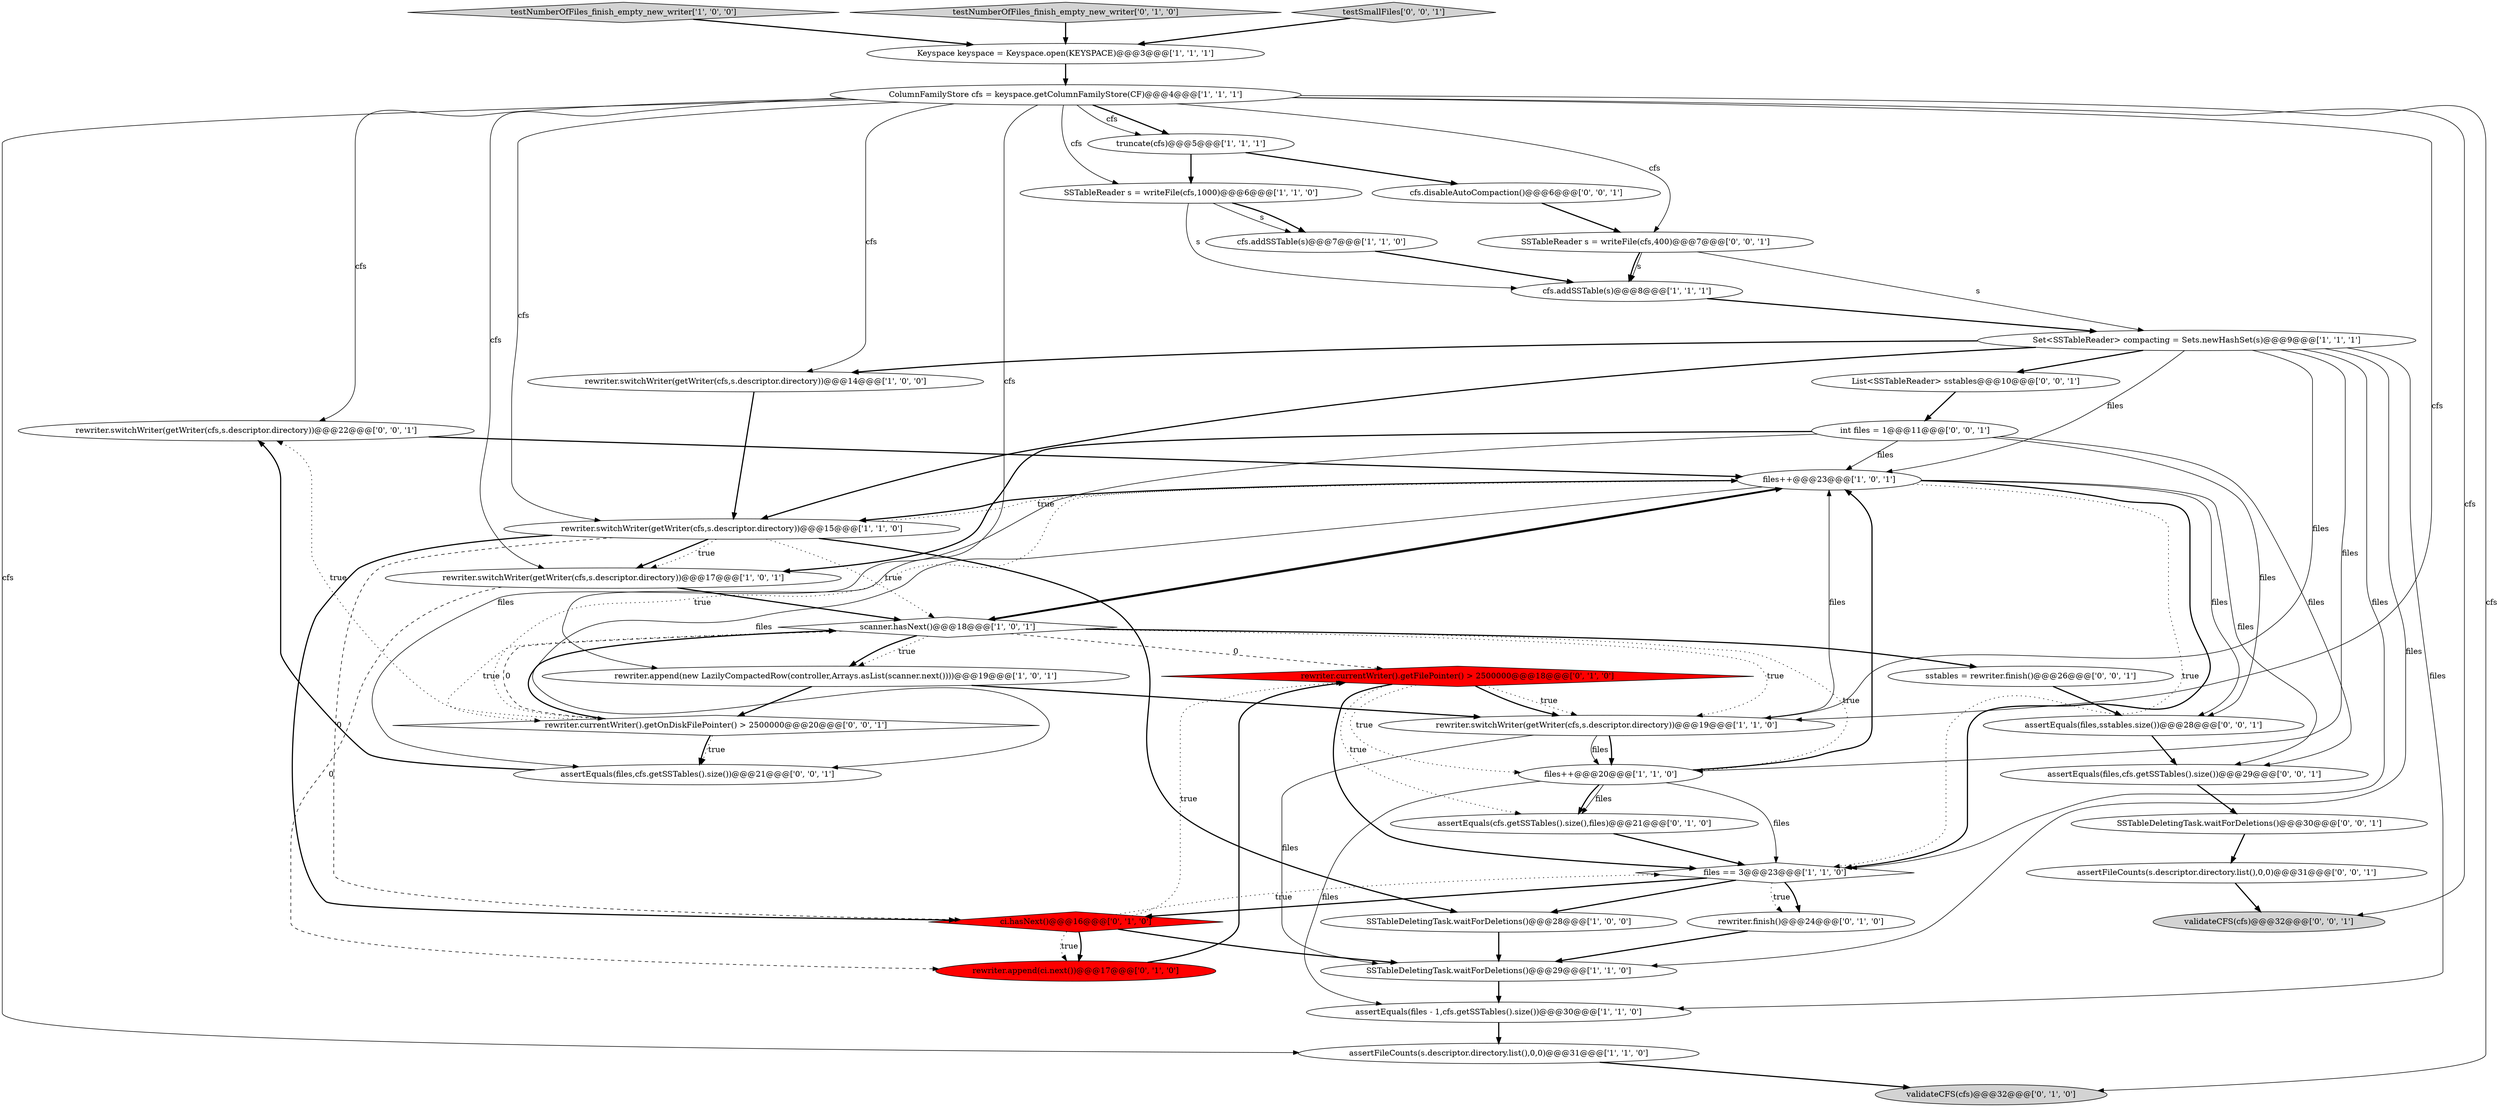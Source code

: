 digraph {
14 [style = filled, label = "testNumberOfFiles_finish_empty_new_writer['1', '0', '0']", fillcolor = lightgray, shape = diamond image = "AAA0AAABBB1BBB"];
31 [style = filled, label = "validateCFS(cfs)@@@32@@@['0', '0', '1']", fillcolor = lightgray, shape = ellipse image = "AAA0AAABBB3BBB"];
41 [style = filled, label = "rewriter.switchWriter(getWriter(cfs,s.descriptor.directory))@@@22@@@['0', '0', '1']", fillcolor = white, shape = ellipse image = "AAA0AAABBB3BBB"];
1 [style = filled, label = "rewriter.switchWriter(getWriter(cfs,s.descriptor.directory))@@@15@@@['1', '1', '0']", fillcolor = white, shape = ellipse image = "AAA0AAABBB1BBB"];
35 [style = filled, label = "sstables = rewriter.finish()@@@26@@@['0', '0', '1']", fillcolor = white, shape = ellipse image = "AAA0AAABBB3BBB"];
36 [style = filled, label = "assertEquals(files,cfs.getSSTables().size())@@@21@@@['0', '0', '1']", fillcolor = white, shape = ellipse image = "AAA0AAABBB3BBB"];
7 [style = filled, label = "truncate(cfs)@@@5@@@['1', '1', '1']", fillcolor = white, shape = ellipse image = "AAA0AAABBB1BBB"];
20 [style = filled, label = "files++@@@23@@@['1', '0', '1']", fillcolor = white, shape = ellipse image = "AAA0AAABBB1BBB"];
2 [style = filled, label = "rewriter.switchWriter(getWriter(cfs,s.descriptor.directory))@@@17@@@['1', '0', '1']", fillcolor = white, shape = ellipse image = "AAA0AAABBB1BBB"];
28 [style = filled, label = "rewriter.currentWriter().getOnDiskFilePointer() > 2500000@@@20@@@['0', '0', '1']", fillcolor = white, shape = diamond image = "AAA0AAABBB3BBB"];
39 [style = filled, label = "assertEquals(files,cfs.getSSTables().size())@@@29@@@['0', '0', '1']", fillcolor = white, shape = ellipse image = "AAA0AAABBB3BBB"];
23 [style = filled, label = "ci.hasNext()@@@16@@@['0', '1', '0']", fillcolor = red, shape = diamond image = "AAA1AAABBB2BBB"];
17 [style = filled, label = "files++@@@20@@@['1', '1', '0']", fillcolor = white, shape = ellipse image = "AAA0AAABBB1BBB"];
0 [style = filled, label = "Set<SSTableReader> compacting = Sets.newHashSet(s)@@@9@@@['1', '1', '1']", fillcolor = white, shape = ellipse image = "AAA0AAABBB1BBB"];
21 [style = filled, label = "testNumberOfFiles_finish_empty_new_writer['0', '1', '0']", fillcolor = lightgray, shape = diamond image = "AAA0AAABBB2BBB"];
9 [style = filled, label = "SSTableDeletingTask.waitForDeletions()@@@28@@@['1', '0', '0']", fillcolor = white, shape = ellipse image = "AAA0AAABBB1BBB"];
3 [style = filled, label = "rewriter.append(new LazilyCompactedRow(controller,Arrays.asList(scanner.next())))@@@19@@@['1', '0', '1']", fillcolor = white, shape = ellipse image = "AAA0AAABBB1BBB"];
16 [style = filled, label = "SSTableDeletingTask.waitForDeletions()@@@29@@@['1', '1', '0']", fillcolor = white, shape = ellipse image = "AAA0AAABBB1BBB"];
24 [style = filled, label = "validateCFS(cfs)@@@32@@@['0', '1', '0']", fillcolor = lightgray, shape = ellipse image = "AAA0AAABBB2BBB"];
34 [style = filled, label = "SSTableReader s = writeFile(cfs,400)@@@7@@@['0', '0', '1']", fillcolor = white, shape = ellipse image = "AAA0AAABBB3BBB"];
37 [style = filled, label = "assertFileCounts(s.descriptor.directory.list(),0,0)@@@31@@@['0', '0', '1']", fillcolor = white, shape = ellipse image = "AAA0AAABBB3BBB"];
26 [style = filled, label = "rewriter.append(ci.next())@@@17@@@['0', '1', '0']", fillcolor = red, shape = ellipse image = "AAA1AAABBB2BBB"];
12 [style = filled, label = "assertFileCounts(s.descriptor.directory.list(),0,0)@@@31@@@['1', '1', '0']", fillcolor = white, shape = ellipse image = "AAA0AAABBB1BBB"];
10 [style = filled, label = "SSTableReader s = writeFile(cfs,1000)@@@6@@@['1', '1', '0']", fillcolor = white, shape = ellipse image = "AAA0AAABBB1BBB"];
33 [style = filled, label = "int files = 1@@@11@@@['0', '0', '1']", fillcolor = white, shape = ellipse image = "AAA0AAABBB3BBB"];
27 [style = filled, label = "assertEquals(cfs.getSSTables().size(),files)@@@21@@@['0', '1', '0']", fillcolor = white, shape = ellipse image = "AAA0AAABBB2BBB"];
5 [style = filled, label = "rewriter.switchWriter(getWriter(cfs,s.descriptor.directory))@@@19@@@['1', '1', '0']", fillcolor = white, shape = ellipse image = "AAA0AAABBB1BBB"];
8 [style = filled, label = "rewriter.switchWriter(getWriter(cfs,s.descriptor.directory))@@@14@@@['1', '0', '0']", fillcolor = white, shape = ellipse image = "AAA0AAABBB1BBB"];
38 [style = filled, label = "SSTableDeletingTask.waitForDeletions()@@@30@@@['0', '0', '1']", fillcolor = white, shape = ellipse image = "AAA0AAABBB3BBB"];
19 [style = filled, label = "cfs.addSSTable(s)@@@7@@@['1', '1', '0']", fillcolor = white, shape = ellipse image = "AAA0AAABBB1BBB"];
6 [style = filled, label = "Keyspace keyspace = Keyspace.open(KEYSPACE)@@@3@@@['1', '1', '1']", fillcolor = white, shape = ellipse image = "AAA0AAABBB1BBB"];
30 [style = filled, label = "assertEquals(files,sstables.size())@@@28@@@['0', '0', '1']", fillcolor = white, shape = ellipse image = "AAA0AAABBB3BBB"];
40 [style = filled, label = "testSmallFiles['0', '0', '1']", fillcolor = lightgray, shape = diamond image = "AAA0AAABBB3BBB"];
22 [style = filled, label = "rewriter.finish()@@@24@@@['0', '1', '0']", fillcolor = white, shape = ellipse image = "AAA0AAABBB2BBB"];
32 [style = filled, label = "cfs.disableAutoCompaction()@@@6@@@['0', '0', '1']", fillcolor = white, shape = ellipse image = "AAA0AAABBB3BBB"];
25 [style = filled, label = "rewriter.currentWriter().getFilePointer() > 2500000@@@18@@@['0', '1', '0']", fillcolor = red, shape = diamond image = "AAA1AAABBB2BBB"];
29 [style = filled, label = "List<SSTableReader> sstables@@@10@@@['0', '0', '1']", fillcolor = white, shape = ellipse image = "AAA0AAABBB3BBB"];
15 [style = filled, label = "scanner.hasNext()@@@18@@@['1', '0', '1']", fillcolor = white, shape = diamond image = "AAA0AAABBB1BBB"];
13 [style = filled, label = "cfs.addSSTable(s)@@@8@@@['1', '1', '1']", fillcolor = white, shape = ellipse image = "AAA0AAABBB1BBB"];
18 [style = filled, label = "files == 3@@@23@@@['1', '1', '0']", fillcolor = white, shape = diamond image = "AAA0AAABBB1BBB"];
11 [style = filled, label = "assertEquals(files - 1,cfs.getSSTables().size())@@@30@@@['1', '1', '0']", fillcolor = white, shape = ellipse image = "AAA0AAABBB1BBB"];
4 [style = filled, label = "ColumnFamilyStore cfs = keyspace.getColumnFamilyStore(CF)@@@4@@@['1', '1', '1']", fillcolor = white, shape = ellipse image = "AAA0AAABBB1BBB"];
7->32 [style = bold, label=""];
40->6 [style = bold, label=""];
10->19 [style = bold, label=""];
4->10 [style = solid, label="cfs"];
17->18 [style = solid, label="files"];
32->34 [style = bold, label=""];
41->20 [style = bold, label=""];
9->16 [style = bold, label=""];
1->23 [style = bold, label=""];
33->20 [style = solid, label="files"];
8->1 [style = bold, label=""];
4->41 [style = solid, label="cfs"];
3->5 [style = bold, label=""];
15->25 [style = dashed, label="0"];
18->22 [style = bold, label=""];
23->18 [style = dotted, label="true"];
37->31 [style = bold, label=""];
4->2 [style = solid, label="cfs"];
15->20 [style = bold, label=""];
33->36 [style = solid, label="files"];
2->15 [style = bold, label=""];
0->8 [style = bold, label=""];
39->38 [style = bold, label=""];
20->18 [style = dotted, label="true"];
17->27 [style = bold, label=""];
2->26 [style = dashed, label="0"];
4->8 [style = solid, label="cfs"];
20->15 [style = bold, label=""];
34->0 [style = solid, label="s"];
17->20 [style = bold, label=""];
17->11 [style = solid, label="files"];
28->36 [style = bold, label=""];
15->28 [style = dashed, label="0"];
36->41 [style = bold, label=""];
0->11 [style = solid, label="files"];
0->29 [style = bold, label=""];
11->12 [style = bold, label=""];
28->36 [style = dotted, label="true"];
5->17 [style = bold, label=""];
15->35 [style = bold, label=""];
4->1 [style = solid, label="cfs"];
20->36 [style = solid, label="files"];
15->17 [style = dotted, label="true"];
15->3 [style = dotted, label="true"];
20->18 [style = bold, label=""];
6->4 [style = bold, label=""];
25->5 [style = dotted, label="true"];
19->13 [style = bold, label=""];
38->37 [style = bold, label=""];
1->15 [style = dotted, label="true"];
18->9 [style = bold, label=""];
14->6 [style = bold, label=""];
0->18 [style = solid, label="files"];
28->41 [style = dotted, label="true"];
13->0 [style = bold, label=""];
15->5 [style = dotted, label="true"];
27->18 [style = bold, label=""];
0->5 [style = solid, label="files"];
4->24 [style = solid, label="cfs"];
4->34 [style = solid, label="cfs"];
18->23 [style = bold, label=""];
22->16 [style = bold, label=""];
20->30 [style = solid, label="files"];
28->20 [style = dotted, label="true"];
25->18 [style = bold, label=""];
4->12 [style = solid, label="cfs"];
20->1 [style = bold, label=""];
12->24 [style = bold, label=""];
15->3 [style = bold, label=""];
10->13 [style = solid, label="s"];
5->16 [style = solid, label="files"];
4->7 [style = bold, label=""];
1->9 [style = bold, label=""];
17->27 [style = solid, label="files"];
15->28 [style = dotted, label="true"];
0->16 [style = solid, label="files"];
3->28 [style = bold, label=""];
33->30 [style = solid, label="files"];
0->20 [style = solid, label="files"];
4->7 [style = solid, label="cfs"];
20->39 [style = solid, label="files"];
0->1 [style = bold, label=""];
25->5 [style = bold, label=""];
1->2 [style = bold, label=""];
35->30 [style = bold, label=""];
1->23 [style = dashed, label="0"];
33->39 [style = solid, label="files"];
1->20 [style = dotted, label="true"];
23->25 [style = dotted, label="true"];
33->2 [style = bold, label=""];
5->20 [style = solid, label="files"];
18->22 [style = dotted, label="true"];
10->19 [style = solid, label="s"];
23->16 [style = bold, label=""];
16->11 [style = bold, label=""];
28->15 [style = bold, label=""];
21->6 [style = bold, label=""];
7->10 [style = bold, label=""];
26->25 [style = bold, label=""];
34->13 [style = bold, label=""];
23->26 [style = bold, label=""];
4->31 [style = solid, label="cfs"];
29->33 [style = bold, label=""];
23->26 [style = dotted, label="true"];
34->13 [style = solid, label="s"];
4->3 [style = solid, label="cfs"];
25->17 [style = dotted, label="true"];
30->39 [style = bold, label=""];
1->2 [style = dotted, label="true"];
0->17 [style = solid, label="files"];
25->27 [style = dotted, label="true"];
4->5 [style = solid, label="cfs"];
5->17 [style = solid, label="files"];
}
